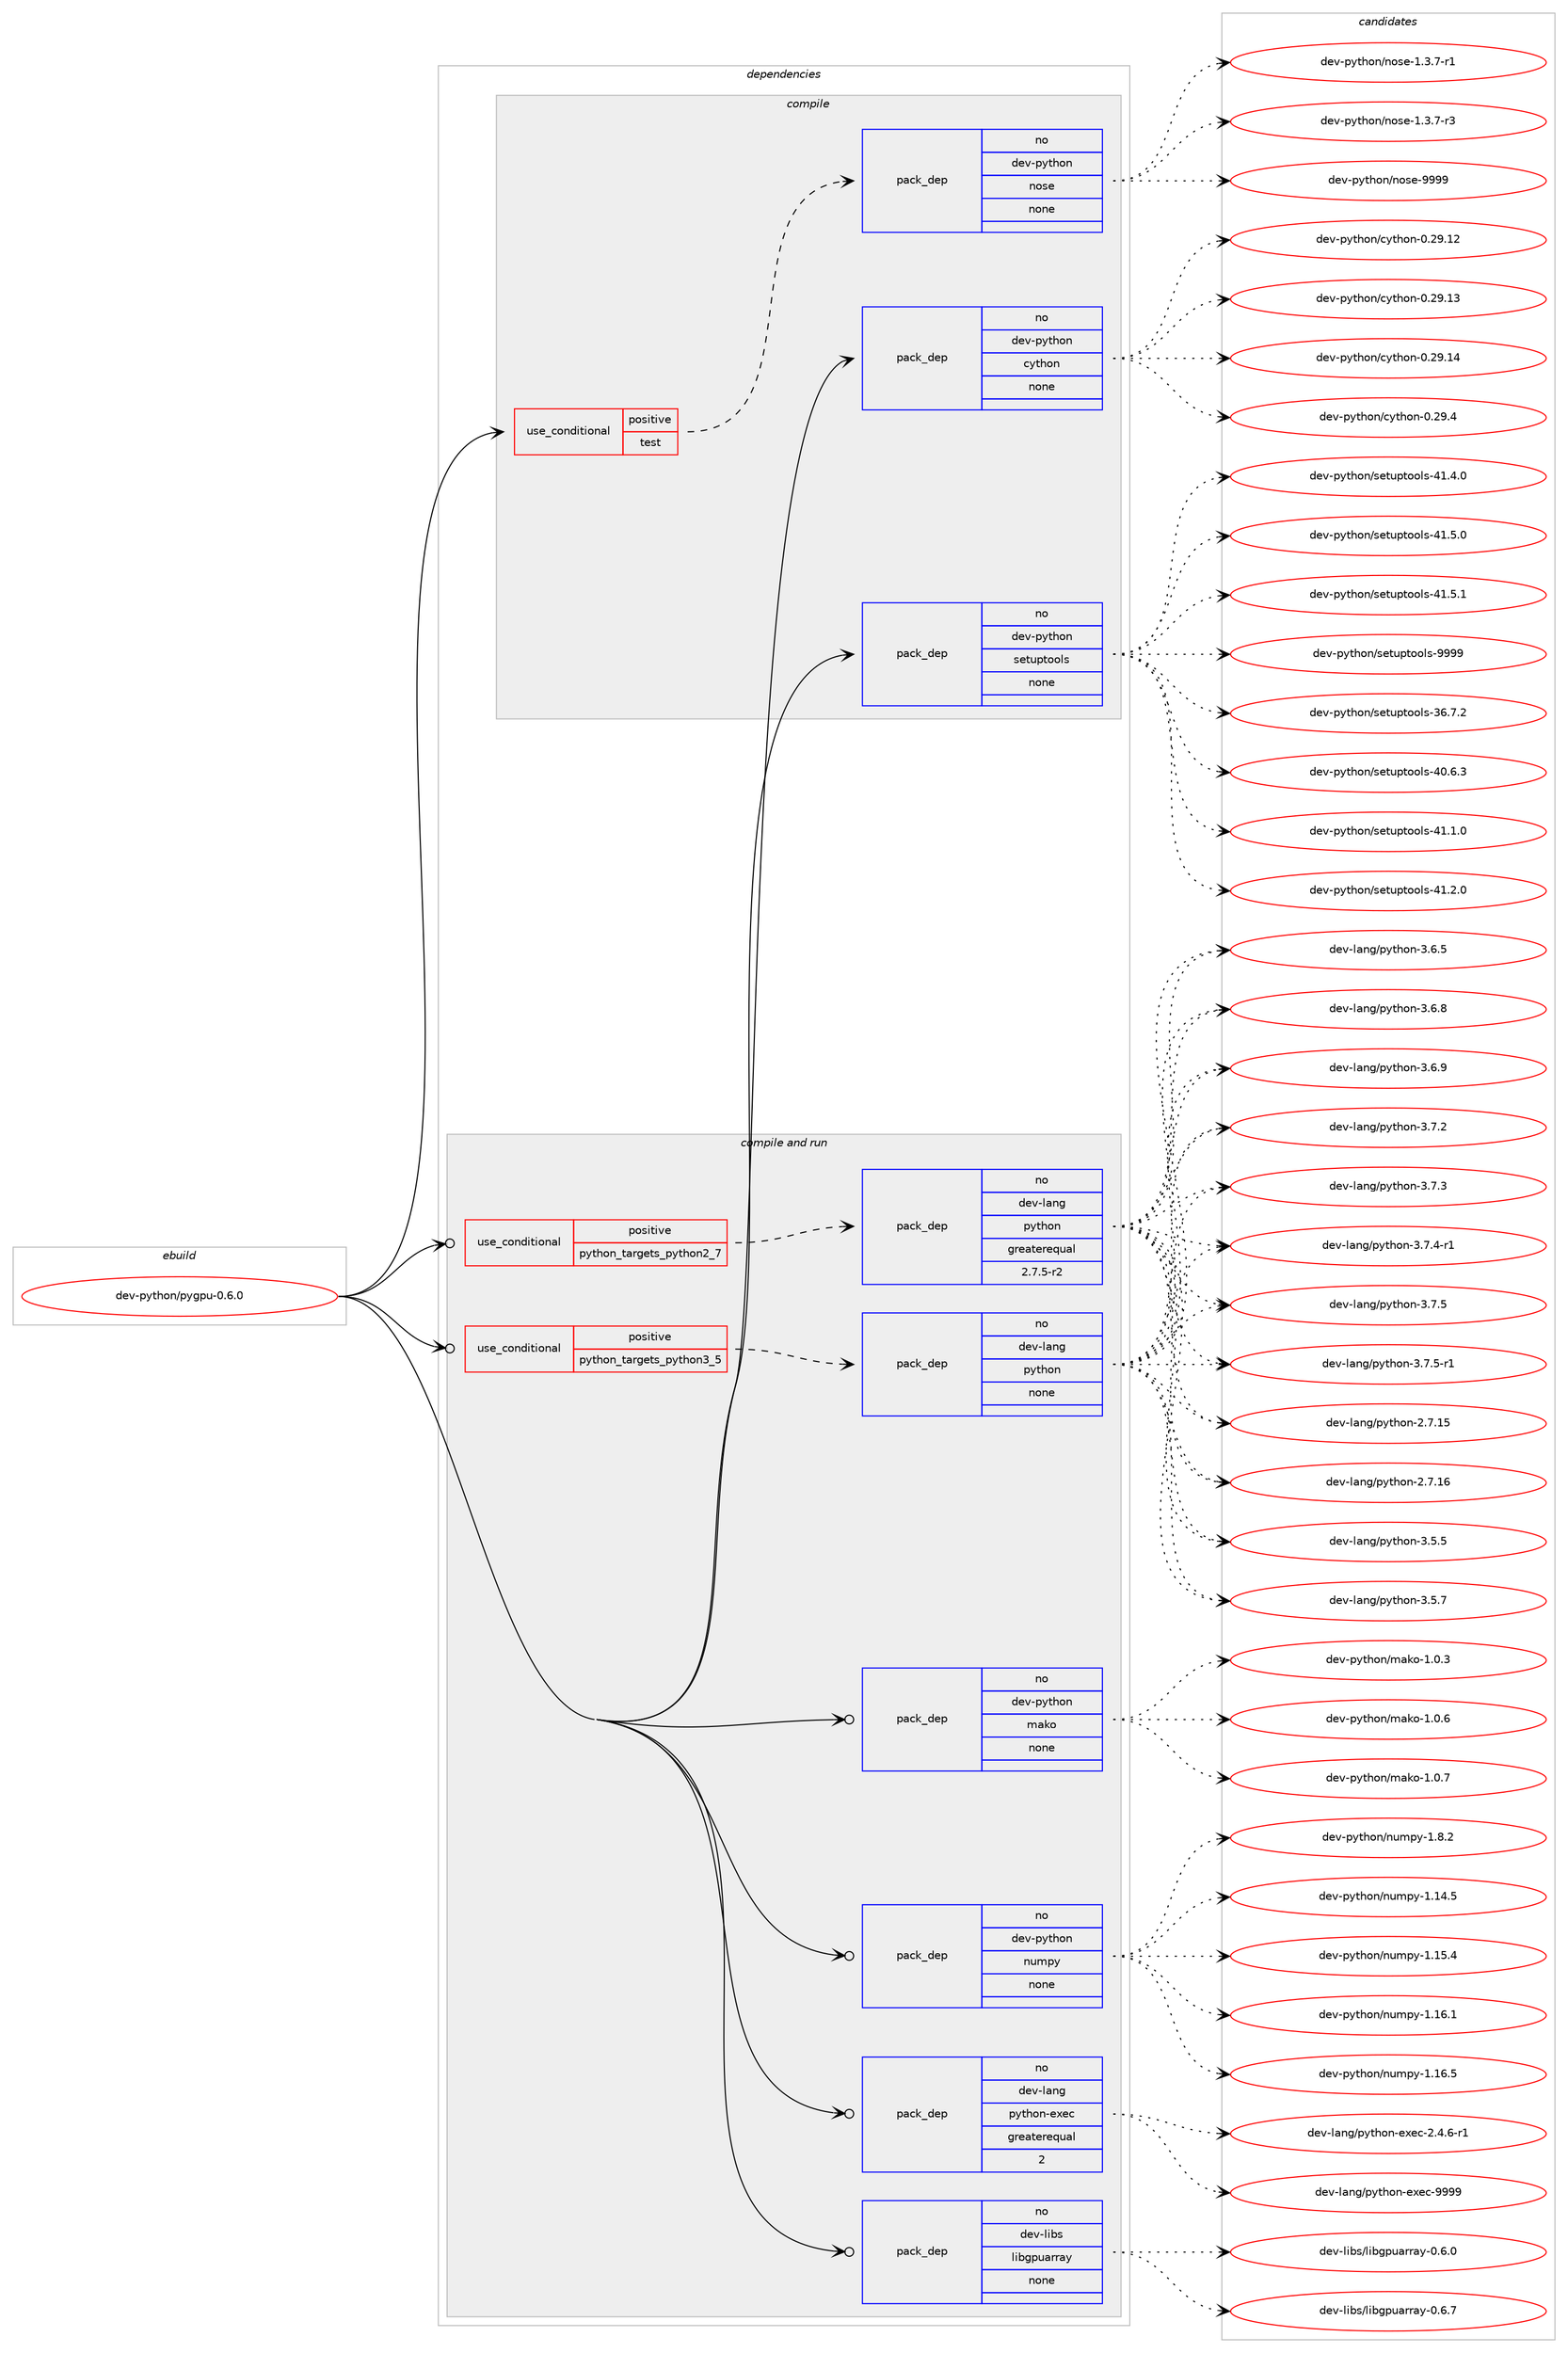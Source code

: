 digraph prolog {

# *************
# Graph options
# *************

newrank=true;
concentrate=true;
compound=true;
graph [rankdir=LR,fontname=Helvetica,fontsize=10,ranksep=1.5];#, ranksep=2.5, nodesep=0.2];
edge  [arrowhead=vee];
node  [fontname=Helvetica,fontsize=10];

# **********
# The ebuild
# **********

subgraph cluster_leftcol {
color=gray;
rank=same;
label=<<i>ebuild</i>>;
id [label="dev-python/pygpu-0.6.0", color=red, width=4, href="../dev-python/pygpu-0.6.0.svg"];
}

# ****************
# The dependencies
# ****************

subgraph cluster_midcol {
color=gray;
label=<<i>dependencies</i>>;
subgraph cluster_compile {
fillcolor="#eeeeee";
style=filled;
label=<<i>compile</i>>;
subgraph cond145997 {
dependency626221 [label=<<TABLE BORDER="0" CELLBORDER="1" CELLSPACING="0" CELLPADDING="4"><TR><TD ROWSPAN="3" CELLPADDING="10">use_conditional</TD></TR><TR><TD>positive</TD></TR><TR><TD>test</TD></TR></TABLE>>, shape=none, color=red];
subgraph pack468379 {
dependency626222 [label=<<TABLE BORDER="0" CELLBORDER="1" CELLSPACING="0" CELLPADDING="4" WIDTH="220"><TR><TD ROWSPAN="6" CELLPADDING="30">pack_dep</TD></TR><TR><TD WIDTH="110">no</TD></TR><TR><TD>dev-python</TD></TR><TR><TD>nose</TD></TR><TR><TD>none</TD></TR><TR><TD></TD></TR></TABLE>>, shape=none, color=blue];
}
dependency626221:e -> dependency626222:w [weight=20,style="dashed",arrowhead="vee"];
}
id:e -> dependency626221:w [weight=20,style="solid",arrowhead="vee"];
subgraph pack468380 {
dependency626223 [label=<<TABLE BORDER="0" CELLBORDER="1" CELLSPACING="0" CELLPADDING="4" WIDTH="220"><TR><TD ROWSPAN="6" CELLPADDING="30">pack_dep</TD></TR><TR><TD WIDTH="110">no</TD></TR><TR><TD>dev-python</TD></TR><TR><TD>cython</TD></TR><TR><TD>none</TD></TR><TR><TD></TD></TR></TABLE>>, shape=none, color=blue];
}
id:e -> dependency626223:w [weight=20,style="solid",arrowhead="vee"];
subgraph pack468381 {
dependency626224 [label=<<TABLE BORDER="0" CELLBORDER="1" CELLSPACING="0" CELLPADDING="4" WIDTH="220"><TR><TD ROWSPAN="6" CELLPADDING="30">pack_dep</TD></TR><TR><TD WIDTH="110">no</TD></TR><TR><TD>dev-python</TD></TR><TR><TD>setuptools</TD></TR><TR><TD>none</TD></TR><TR><TD></TD></TR></TABLE>>, shape=none, color=blue];
}
id:e -> dependency626224:w [weight=20,style="solid",arrowhead="vee"];
}
subgraph cluster_compileandrun {
fillcolor="#eeeeee";
style=filled;
label=<<i>compile and run</i>>;
subgraph cond145998 {
dependency626225 [label=<<TABLE BORDER="0" CELLBORDER="1" CELLSPACING="0" CELLPADDING="4"><TR><TD ROWSPAN="3" CELLPADDING="10">use_conditional</TD></TR><TR><TD>positive</TD></TR><TR><TD>python_targets_python2_7</TD></TR></TABLE>>, shape=none, color=red];
subgraph pack468382 {
dependency626226 [label=<<TABLE BORDER="0" CELLBORDER="1" CELLSPACING="0" CELLPADDING="4" WIDTH="220"><TR><TD ROWSPAN="6" CELLPADDING="30">pack_dep</TD></TR><TR><TD WIDTH="110">no</TD></TR><TR><TD>dev-lang</TD></TR><TR><TD>python</TD></TR><TR><TD>greaterequal</TD></TR><TR><TD>2.7.5-r2</TD></TR></TABLE>>, shape=none, color=blue];
}
dependency626225:e -> dependency626226:w [weight=20,style="dashed",arrowhead="vee"];
}
id:e -> dependency626225:w [weight=20,style="solid",arrowhead="odotvee"];
subgraph cond145999 {
dependency626227 [label=<<TABLE BORDER="0" CELLBORDER="1" CELLSPACING="0" CELLPADDING="4"><TR><TD ROWSPAN="3" CELLPADDING="10">use_conditional</TD></TR><TR><TD>positive</TD></TR><TR><TD>python_targets_python3_5</TD></TR></TABLE>>, shape=none, color=red];
subgraph pack468383 {
dependency626228 [label=<<TABLE BORDER="0" CELLBORDER="1" CELLSPACING="0" CELLPADDING="4" WIDTH="220"><TR><TD ROWSPAN="6" CELLPADDING="30">pack_dep</TD></TR><TR><TD WIDTH="110">no</TD></TR><TR><TD>dev-lang</TD></TR><TR><TD>python</TD></TR><TR><TD>none</TD></TR><TR><TD></TD></TR></TABLE>>, shape=none, color=blue];
}
dependency626227:e -> dependency626228:w [weight=20,style="dashed",arrowhead="vee"];
}
id:e -> dependency626227:w [weight=20,style="solid",arrowhead="odotvee"];
subgraph pack468384 {
dependency626229 [label=<<TABLE BORDER="0" CELLBORDER="1" CELLSPACING="0" CELLPADDING="4" WIDTH="220"><TR><TD ROWSPAN="6" CELLPADDING="30">pack_dep</TD></TR><TR><TD WIDTH="110">no</TD></TR><TR><TD>dev-lang</TD></TR><TR><TD>python-exec</TD></TR><TR><TD>greaterequal</TD></TR><TR><TD>2</TD></TR></TABLE>>, shape=none, color=blue];
}
id:e -> dependency626229:w [weight=20,style="solid",arrowhead="odotvee"];
subgraph pack468385 {
dependency626230 [label=<<TABLE BORDER="0" CELLBORDER="1" CELLSPACING="0" CELLPADDING="4" WIDTH="220"><TR><TD ROWSPAN="6" CELLPADDING="30">pack_dep</TD></TR><TR><TD WIDTH="110">no</TD></TR><TR><TD>dev-libs</TD></TR><TR><TD>libgpuarray</TD></TR><TR><TD>none</TD></TR><TR><TD></TD></TR></TABLE>>, shape=none, color=blue];
}
id:e -> dependency626230:w [weight=20,style="solid",arrowhead="odotvee"];
subgraph pack468386 {
dependency626231 [label=<<TABLE BORDER="0" CELLBORDER="1" CELLSPACING="0" CELLPADDING="4" WIDTH="220"><TR><TD ROWSPAN="6" CELLPADDING="30">pack_dep</TD></TR><TR><TD WIDTH="110">no</TD></TR><TR><TD>dev-python</TD></TR><TR><TD>mako</TD></TR><TR><TD>none</TD></TR><TR><TD></TD></TR></TABLE>>, shape=none, color=blue];
}
id:e -> dependency626231:w [weight=20,style="solid",arrowhead="odotvee"];
subgraph pack468387 {
dependency626232 [label=<<TABLE BORDER="0" CELLBORDER="1" CELLSPACING="0" CELLPADDING="4" WIDTH="220"><TR><TD ROWSPAN="6" CELLPADDING="30">pack_dep</TD></TR><TR><TD WIDTH="110">no</TD></TR><TR><TD>dev-python</TD></TR><TR><TD>numpy</TD></TR><TR><TD>none</TD></TR><TR><TD></TD></TR></TABLE>>, shape=none, color=blue];
}
id:e -> dependency626232:w [weight=20,style="solid",arrowhead="odotvee"];
}
subgraph cluster_run {
fillcolor="#eeeeee";
style=filled;
label=<<i>run</i>>;
}
}

# **************
# The candidates
# **************

subgraph cluster_choices {
rank=same;
color=gray;
label=<<i>candidates</i>>;

subgraph choice468379 {
color=black;
nodesep=1;
choice10010111845112121116104111110471101111151014549465146554511449 [label="dev-python/nose-1.3.7-r1", color=red, width=4,href="../dev-python/nose-1.3.7-r1.svg"];
choice10010111845112121116104111110471101111151014549465146554511451 [label="dev-python/nose-1.3.7-r3", color=red, width=4,href="../dev-python/nose-1.3.7-r3.svg"];
choice10010111845112121116104111110471101111151014557575757 [label="dev-python/nose-9999", color=red, width=4,href="../dev-python/nose-9999.svg"];
dependency626222:e -> choice10010111845112121116104111110471101111151014549465146554511449:w [style=dotted,weight="100"];
dependency626222:e -> choice10010111845112121116104111110471101111151014549465146554511451:w [style=dotted,weight="100"];
dependency626222:e -> choice10010111845112121116104111110471101111151014557575757:w [style=dotted,weight="100"];
}
subgraph choice468380 {
color=black;
nodesep=1;
choice1001011184511212111610411111047991211161041111104548465057464950 [label="dev-python/cython-0.29.12", color=red, width=4,href="../dev-python/cython-0.29.12.svg"];
choice1001011184511212111610411111047991211161041111104548465057464951 [label="dev-python/cython-0.29.13", color=red, width=4,href="../dev-python/cython-0.29.13.svg"];
choice1001011184511212111610411111047991211161041111104548465057464952 [label="dev-python/cython-0.29.14", color=red, width=4,href="../dev-python/cython-0.29.14.svg"];
choice10010111845112121116104111110479912111610411111045484650574652 [label="dev-python/cython-0.29.4", color=red, width=4,href="../dev-python/cython-0.29.4.svg"];
dependency626223:e -> choice1001011184511212111610411111047991211161041111104548465057464950:w [style=dotted,weight="100"];
dependency626223:e -> choice1001011184511212111610411111047991211161041111104548465057464951:w [style=dotted,weight="100"];
dependency626223:e -> choice1001011184511212111610411111047991211161041111104548465057464952:w [style=dotted,weight="100"];
dependency626223:e -> choice10010111845112121116104111110479912111610411111045484650574652:w [style=dotted,weight="100"];
}
subgraph choice468381 {
color=black;
nodesep=1;
choice100101118451121211161041111104711510111611711211611111110811545515446554650 [label="dev-python/setuptools-36.7.2", color=red, width=4,href="../dev-python/setuptools-36.7.2.svg"];
choice100101118451121211161041111104711510111611711211611111110811545524846544651 [label="dev-python/setuptools-40.6.3", color=red, width=4,href="../dev-python/setuptools-40.6.3.svg"];
choice100101118451121211161041111104711510111611711211611111110811545524946494648 [label="dev-python/setuptools-41.1.0", color=red, width=4,href="../dev-python/setuptools-41.1.0.svg"];
choice100101118451121211161041111104711510111611711211611111110811545524946504648 [label="dev-python/setuptools-41.2.0", color=red, width=4,href="../dev-python/setuptools-41.2.0.svg"];
choice100101118451121211161041111104711510111611711211611111110811545524946524648 [label="dev-python/setuptools-41.4.0", color=red, width=4,href="../dev-python/setuptools-41.4.0.svg"];
choice100101118451121211161041111104711510111611711211611111110811545524946534648 [label="dev-python/setuptools-41.5.0", color=red, width=4,href="../dev-python/setuptools-41.5.0.svg"];
choice100101118451121211161041111104711510111611711211611111110811545524946534649 [label="dev-python/setuptools-41.5.1", color=red, width=4,href="../dev-python/setuptools-41.5.1.svg"];
choice10010111845112121116104111110471151011161171121161111111081154557575757 [label="dev-python/setuptools-9999", color=red, width=4,href="../dev-python/setuptools-9999.svg"];
dependency626224:e -> choice100101118451121211161041111104711510111611711211611111110811545515446554650:w [style=dotted,weight="100"];
dependency626224:e -> choice100101118451121211161041111104711510111611711211611111110811545524846544651:w [style=dotted,weight="100"];
dependency626224:e -> choice100101118451121211161041111104711510111611711211611111110811545524946494648:w [style=dotted,weight="100"];
dependency626224:e -> choice100101118451121211161041111104711510111611711211611111110811545524946504648:w [style=dotted,weight="100"];
dependency626224:e -> choice100101118451121211161041111104711510111611711211611111110811545524946524648:w [style=dotted,weight="100"];
dependency626224:e -> choice100101118451121211161041111104711510111611711211611111110811545524946534648:w [style=dotted,weight="100"];
dependency626224:e -> choice100101118451121211161041111104711510111611711211611111110811545524946534649:w [style=dotted,weight="100"];
dependency626224:e -> choice10010111845112121116104111110471151011161171121161111111081154557575757:w [style=dotted,weight="100"];
}
subgraph choice468382 {
color=black;
nodesep=1;
choice10010111845108971101034711212111610411111045504655464953 [label="dev-lang/python-2.7.15", color=red, width=4,href="../dev-lang/python-2.7.15.svg"];
choice10010111845108971101034711212111610411111045504655464954 [label="dev-lang/python-2.7.16", color=red, width=4,href="../dev-lang/python-2.7.16.svg"];
choice100101118451089711010347112121116104111110455146534653 [label="dev-lang/python-3.5.5", color=red, width=4,href="../dev-lang/python-3.5.5.svg"];
choice100101118451089711010347112121116104111110455146534655 [label="dev-lang/python-3.5.7", color=red, width=4,href="../dev-lang/python-3.5.7.svg"];
choice100101118451089711010347112121116104111110455146544653 [label="dev-lang/python-3.6.5", color=red, width=4,href="../dev-lang/python-3.6.5.svg"];
choice100101118451089711010347112121116104111110455146544656 [label="dev-lang/python-3.6.8", color=red, width=4,href="../dev-lang/python-3.6.8.svg"];
choice100101118451089711010347112121116104111110455146544657 [label="dev-lang/python-3.6.9", color=red, width=4,href="../dev-lang/python-3.6.9.svg"];
choice100101118451089711010347112121116104111110455146554650 [label="dev-lang/python-3.7.2", color=red, width=4,href="../dev-lang/python-3.7.2.svg"];
choice100101118451089711010347112121116104111110455146554651 [label="dev-lang/python-3.7.3", color=red, width=4,href="../dev-lang/python-3.7.3.svg"];
choice1001011184510897110103471121211161041111104551465546524511449 [label="dev-lang/python-3.7.4-r1", color=red, width=4,href="../dev-lang/python-3.7.4-r1.svg"];
choice100101118451089711010347112121116104111110455146554653 [label="dev-lang/python-3.7.5", color=red, width=4,href="../dev-lang/python-3.7.5.svg"];
choice1001011184510897110103471121211161041111104551465546534511449 [label="dev-lang/python-3.7.5-r1", color=red, width=4,href="../dev-lang/python-3.7.5-r1.svg"];
dependency626226:e -> choice10010111845108971101034711212111610411111045504655464953:w [style=dotted,weight="100"];
dependency626226:e -> choice10010111845108971101034711212111610411111045504655464954:w [style=dotted,weight="100"];
dependency626226:e -> choice100101118451089711010347112121116104111110455146534653:w [style=dotted,weight="100"];
dependency626226:e -> choice100101118451089711010347112121116104111110455146534655:w [style=dotted,weight="100"];
dependency626226:e -> choice100101118451089711010347112121116104111110455146544653:w [style=dotted,weight="100"];
dependency626226:e -> choice100101118451089711010347112121116104111110455146544656:w [style=dotted,weight="100"];
dependency626226:e -> choice100101118451089711010347112121116104111110455146544657:w [style=dotted,weight="100"];
dependency626226:e -> choice100101118451089711010347112121116104111110455146554650:w [style=dotted,weight="100"];
dependency626226:e -> choice100101118451089711010347112121116104111110455146554651:w [style=dotted,weight="100"];
dependency626226:e -> choice1001011184510897110103471121211161041111104551465546524511449:w [style=dotted,weight="100"];
dependency626226:e -> choice100101118451089711010347112121116104111110455146554653:w [style=dotted,weight="100"];
dependency626226:e -> choice1001011184510897110103471121211161041111104551465546534511449:w [style=dotted,weight="100"];
}
subgraph choice468383 {
color=black;
nodesep=1;
choice10010111845108971101034711212111610411111045504655464953 [label="dev-lang/python-2.7.15", color=red, width=4,href="../dev-lang/python-2.7.15.svg"];
choice10010111845108971101034711212111610411111045504655464954 [label="dev-lang/python-2.7.16", color=red, width=4,href="../dev-lang/python-2.7.16.svg"];
choice100101118451089711010347112121116104111110455146534653 [label="dev-lang/python-3.5.5", color=red, width=4,href="../dev-lang/python-3.5.5.svg"];
choice100101118451089711010347112121116104111110455146534655 [label="dev-lang/python-3.5.7", color=red, width=4,href="../dev-lang/python-3.5.7.svg"];
choice100101118451089711010347112121116104111110455146544653 [label="dev-lang/python-3.6.5", color=red, width=4,href="../dev-lang/python-3.6.5.svg"];
choice100101118451089711010347112121116104111110455146544656 [label="dev-lang/python-3.6.8", color=red, width=4,href="../dev-lang/python-3.6.8.svg"];
choice100101118451089711010347112121116104111110455146544657 [label="dev-lang/python-3.6.9", color=red, width=4,href="../dev-lang/python-3.6.9.svg"];
choice100101118451089711010347112121116104111110455146554650 [label="dev-lang/python-3.7.2", color=red, width=4,href="../dev-lang/python-3.7.2.svg"];
choice100101118451089711010347112121116104111110455146554651 [label="dev-lang/python-3.7.3", color=red, width=4,href="../dev-lang/python-3.7.3.svg"];
choice1001011184510897110103471121211161041111104551465546524511449 [label="dev-lang/python-3.7.4-r1", color=red, width=4,href="../dev-lang/python-3.7.4-r1.svg"];
choice100101118451089711010347112121116104111110455146554653 [label="dev-lang/python-3.7.5", color=red, width=4,href="../dev-lang/python-3.7.5.svg"];
choice1001011184510897110103471121211161041111104551465546534511449 [label="dev-lang/python-3.7.5-r1", color=red, width=4,href="../dev-lang/python-3.7.5-r1.svg"];
dependency626228:e -> choice10010111845108971101034711212111610411111045504655464953:w [style=dotted,weight="100"];
dependency626228:e -> choice10010111845108971101034711212111610411111045504655464954:w [style=dotted,weight="100"];
dependency626228:e -> choice100101118451089711010347112121116104111110455146534653:w [style=dotted,weight="100"];
dependency626228:e -> choice100101118451089711010347112121116104111110455146534655:w [style=dotted,weight="100"];
dependency626228:e -> choice100101118451089711010347112121116104111110455146544653:w [style=dotted,weight="100"];
dependency626228:e -> choice100101118451089711010347112121116104111110455146544656:w [style=dotted,weight="100"];
dependency626228:e -> choice100101118451089711010347112121116104111110455146544657:w [style=dotted,weight="100"];
dependency626228:e -> choice100101118451089711010347112121116104111110455146554650:w [style=dotted,weight="100"];
dependency626228:e -> choice100101118451089711010347112121116104111110455146554651:w [style=dotted,weight="100"];
dependency626228:e -> choice1001011184510897110103471121211161041111104551465546524511449:w [style=dotted,weight="100"];
dependency626228:e -> choice100101118451089711010347112121116104111110455146554653:w [style=dotted,weight="100"];
dependency626228:e -> choice1001011184510897110103471121211161041111104551465546534511449:w [style=dotted,weight="100"];
}
subgraph choice468384 {
color=black;
nodesep=1;
choice10010111845108971101034711212111610411111045101120101994550465246544511449 [label="dev-lang/python-exec-2.4.6-r1", color=red, width=4,href="../dev-lang/python-exec-2.4.6-r1.svg"];
choice10010111845108971101034711212111610411111045101120101994557575757 [label="dev-lang/python-exec-9999", color=red, width=4,href="../dev-lang/python-exec-9999.svg"];
dependency626229:e -> choice10010111845108971101034711212111610411111045101120101994550465246544511449:w [style=dotted,weight="100"];
dependency626229:e -> choice10010111845108971101034711212111610411111045101120101994557575757:w [style=dotted,weight="100"];
}
subgraph choice468385 {
color=black;
nodesep=1;
choice100101118451081059811547108105981031121179711411497121454846544648 [label="dev-libs/libgpuarray-0.6.0", color=red, width=4,href="../dev-libs/libgpuarray-0.6.0.svg"];
choice100101118451081059811547108105981031121179711411497121454846544655 [label="dev-libs/libgpuarray-0.6.7", color=red, width=4,href="../dev-libs/libgpuarray-0.6.7.svg"];
dependency626230:e -> choice100101118451081059811547108105981031121179711411497121454846544648:w [style=dotted,weight="100"];
dependency626230:e -> choice100101118451081059811547108105981031121179711411497121454846544655:w [style=dotted,weight="100"];
}
subgraph choice468386 {
color=black;
nodesep=1;
choice100101118451121211161041111104710997107111454946484651 [label="dev-python/mako-1.0.3", color=red, width=4,href="../dev-python/mako-1.0.3.svg"];
choice100101118451121211161041111104710997107111454946484654 [label="dev-python/mako-1.0.6", color=red, width=4,href="../dev-python/mako-1.0.6.svg"];
choice100101118451121211161041111104710997107111454946484655 [label="dev-python/mako-1.0.7", color=red, width=4,href="../dev-python/mako-1.0.7.svg"];
dependency626231:e -> choice100101118451121211161041111104710997107111454946484651:w [style=dotted,weight="100"];
dependency626231:e -> choice100101118451121211161041111104710997107111454946484654:w [style=dotted,weight="100"];
dependency626231:e -> choice100101118451121211161041111104710997107111454946484655:w [style=dotted,weight="100"];
}
subgraph choice468387 {
color=black;
nodesep=1;
choice100101118451121211161041111104711011710911212145494649524653 [label="dev-python/numpy-1.14.5", color=red, width=4,href="../dev-python/numpy-1.14.5.svg"];
choice100101118451121211161041111104711011710911212145494649534652 [label="dev-python/numpy-1.15.4", color=red, width=4,href="../dev-python/numpy-1.15.4.svg"];
choice100101118451121211161041111104711011710911212145494649544649 [label="dev-python/numpy-1.16.1", color=red, width=4,href="../dev-python/numpy-1.16.1.svg"];
choice100101118451121211161041111104711011710911212145494649544653 [label="dev-python/numpy-1.16.5", color=red, width=4,href="../dev-python/numpy-1.16.5.svg"];
choice1001011184511212111610411111047110117109112121454946564650 [label="dev-python/numpy-1.8.2", color=red, width=4,href="../dev-python/numpy-1.8.2.svg"];
dependency626232:e -> choice100101118451121211161041111104711011710911212145494649524653:w [style=dotted,weight="100"];
dependency626232:e -> choice100101118451121211161041111104711011710911212145494649534652:w [style=dotted,weight="100"];
dependency626232:e -> choice100101118451121211161041111104711011710911212145494649544649:w [style=dotted,weight="100"];
dependency626232:e -> choice100101118451121211161041111104711011710911212145494649544653:w [style=dotted,weight="100"];
dependency626232:e -> choice1001011184511212111610411111047110117109112121454946564650:w [style=dotted,weight="100"];
}
}

}
